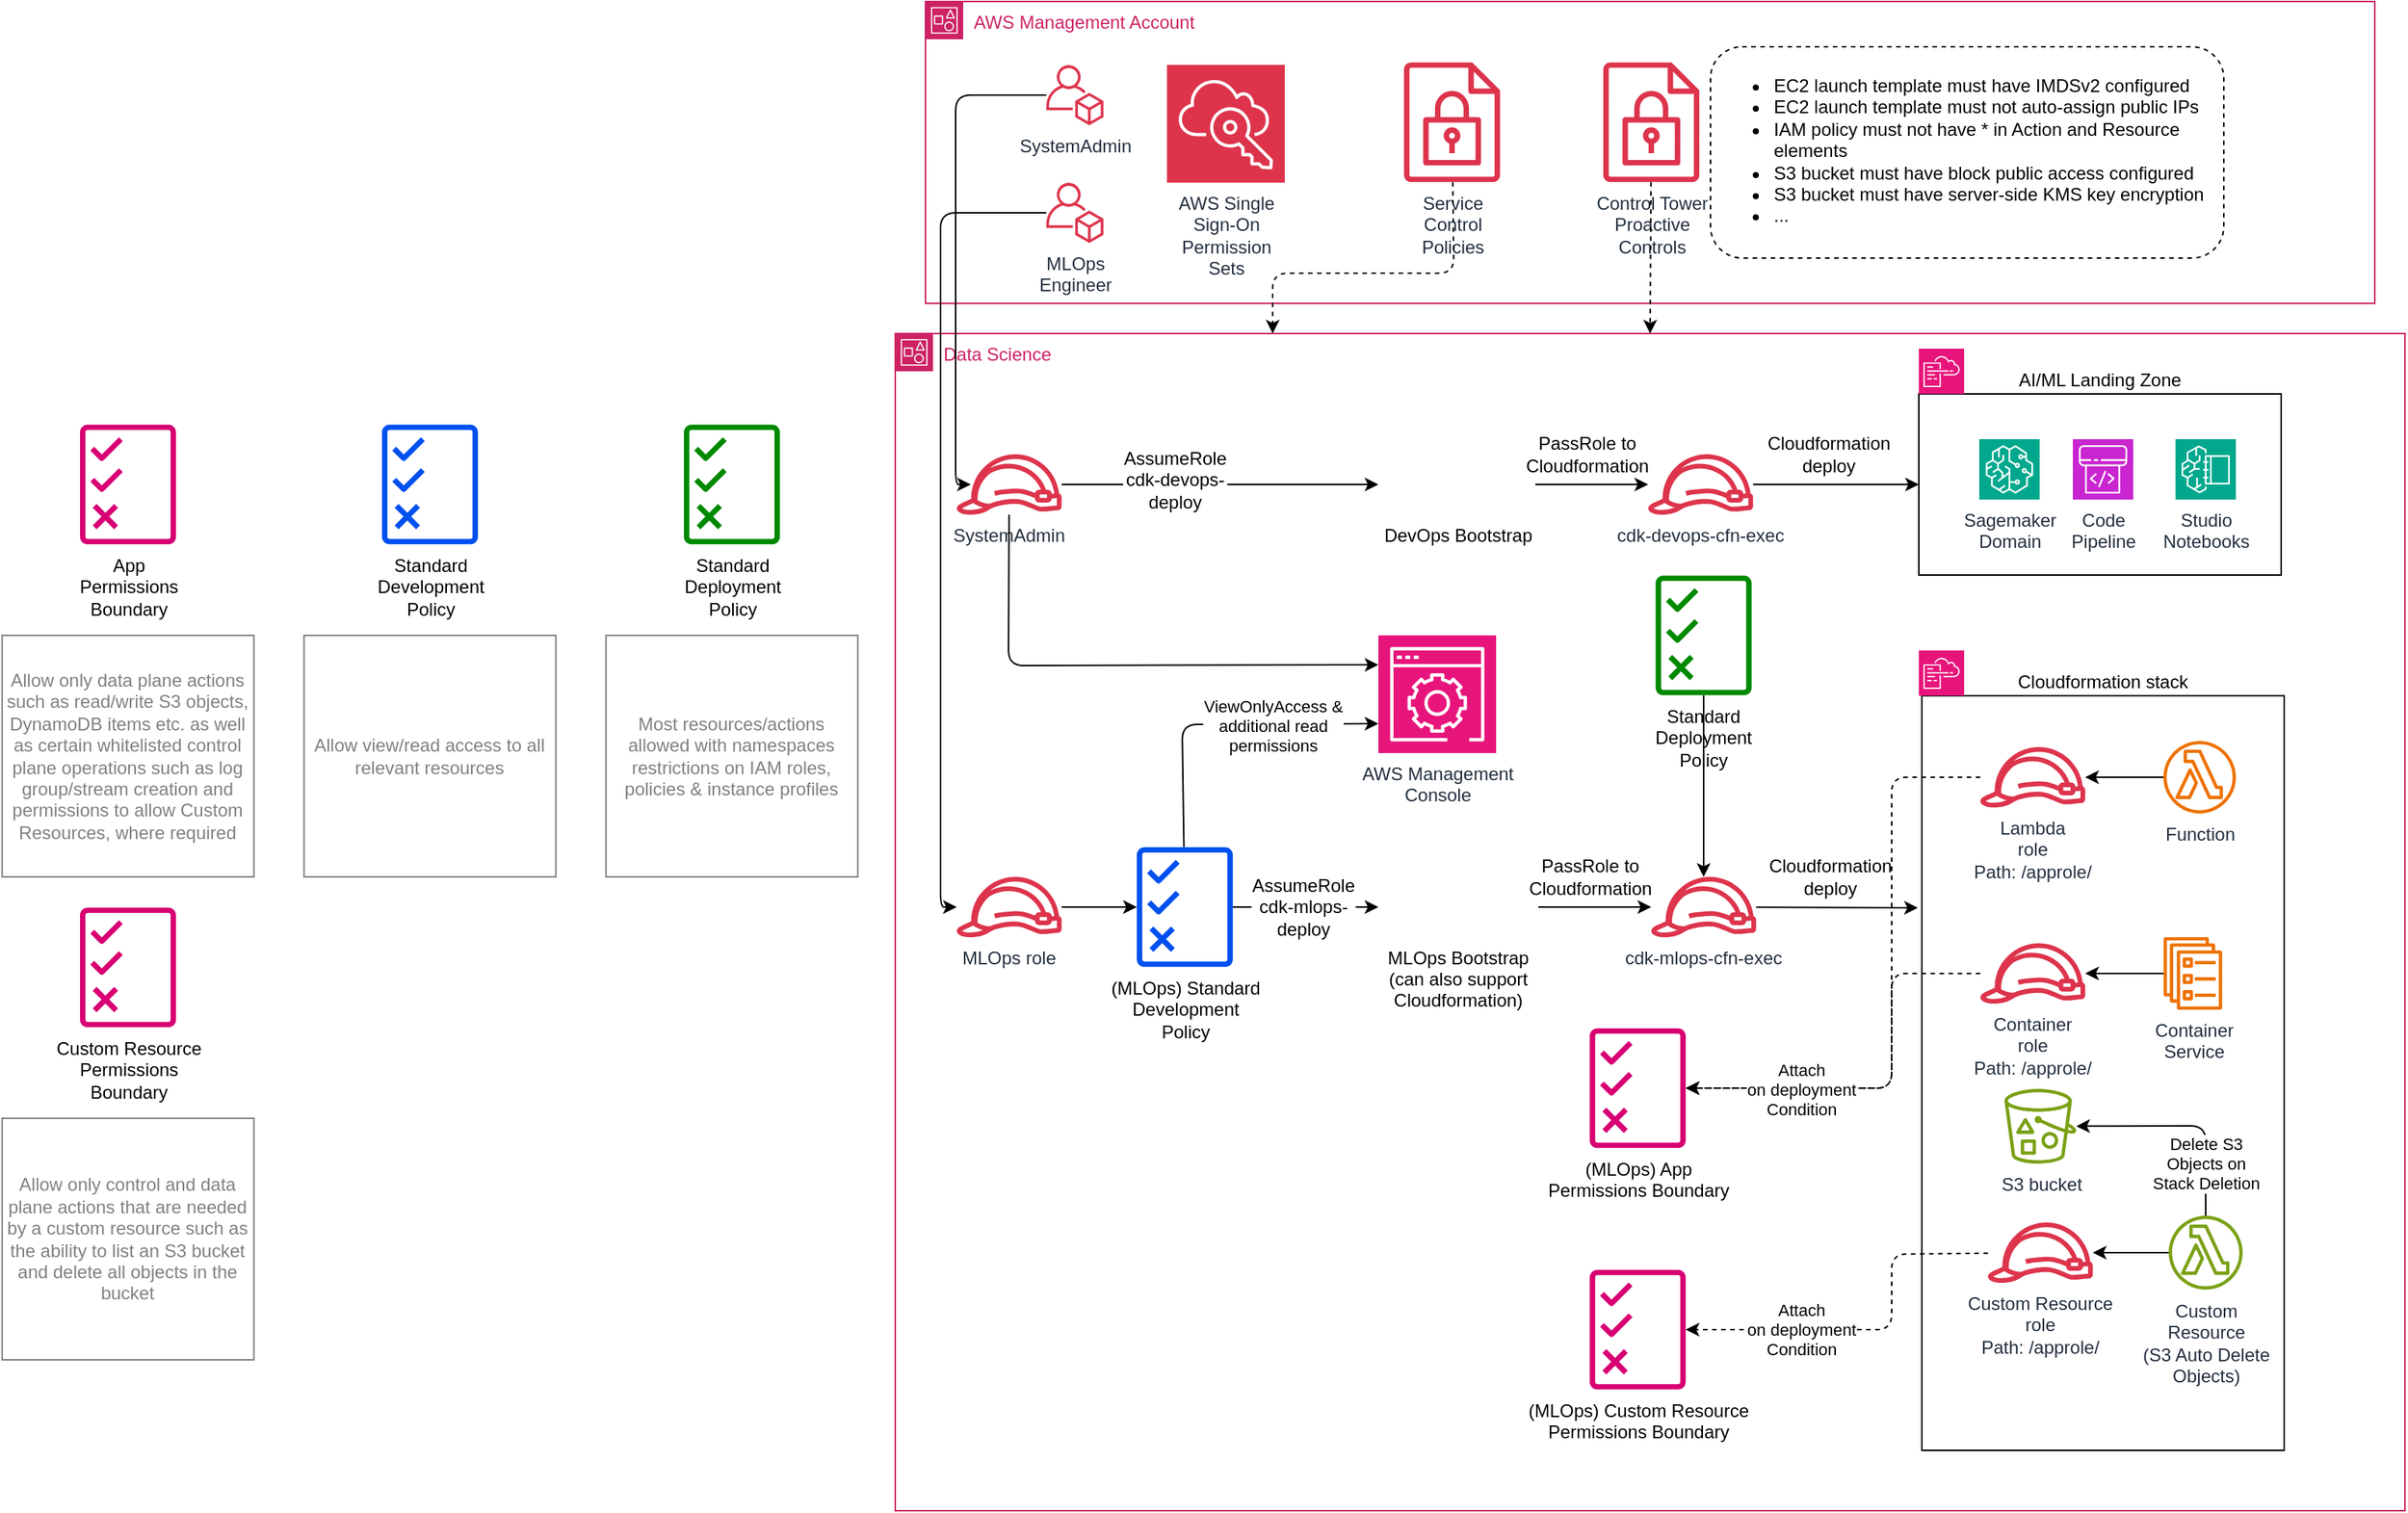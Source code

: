 <mxfile version="24.4.8" type="device">
  <diagram name="Page-1" id="sNsOxpfBC73pJCyJcsxO">
    <mxGraphModel dx="2690" dy="800" grid="1" gridSize="10" guides="1" tooltips="1" connect="1" arrows="1" fold="1" page="1" pageScale="1" pageWidth="1169" pageHeight="827" math="0" shadow="0">
      <root>
        <mxCell id="0" />
        <mxCell id="1" parent="0" />
        <mxCell id="3XHsffcMrnMJzHtE97wV-1" value="AWS Management Account" style="points=[[0,0],[0.25,0],[0.5,0],[0.75,0],[1,0],[1,0.25],[1,0.5],[1,0.75],[1,1],[0.75,1],[0.5,1],[0.25,1],[0,1],[0,0.75],[0,0.5],[0,0.25]];outlineConnect=0;gradientColor=none;html=1;whiteSpace=wrap;fontSize=12;fontStyle=0;container=1;pointerEvents=0;collapsible=0;recursiveResize=0;shape=mxgraph.aws4.group;grIcon=mxgraph.aws4.group_account;strokeColor=#CD2264;fillColor=none;verticalAlign=top;align=left;spacingLeft=30;fontColor=#CD2264;dashed=0;" parent="1" vertex="1">
          <mxGeometry x="120" y="280" width="960" height="200" as="geometry" />
        </mxCell>
        <mxCell id="3XHsffcMrnMJzHtE97wV-2" value="AWS Single&lt;br&gt;Sign-On&lt;br&gt;Permission&lt;br&gt;Sets" style="sketch=0;points=[[0,0,0],[0.25,0,0],[0.5,0,0],[0.75,0,0],[1,0,0],[0,1,0],[0.25,1,0],[0.5,1,0],[0.75,1,0],[1,1,0],[0,0.25,0],[0,0.5,0],[0,0.75,0],[1,0.25,0],[1,0.5,0],[1,0.75,0]];outlineConnect=0;fontColor=#232F3E;fillColor=#DD344C;strokeColor=#ffffff;dashed=0;verticalLabelPosition=bottom;verticalAlign=top;align=center;html=1;fontSize=12;fontStyle=0;aspect=fixed;shape=mxgraph.aws4.resourceIcon;resIcon=mxgraph.aws4.single_sign_on;" parent="3XHsffcMrnMJzHtE97wV-1" vertex="1">
          <mxGeometry x="160" y="42" width="78" height="78" as="geometry" />
        </mxCell>
        <mxCell id="3XHsffcMrnMJzHtE97wV-3" value="SystemAdmin" style="sketch=0;outlineConnect=0;fontColor=#232F3E;gradientColor=none;fillColor=#DD344C;strokeColor=none;dashed=0;verticalLabelPosition=bottom;verticalAlign=top;align=center;html=1;fontSize=12;fontStyle=0;aspect=fixed;pointerEvents=1;shape=mxgraph.aws4.organizations_account;" parent="3XHsffcMrnMJzHtE97wV-1" vertex="1">
          <mxGeometry x="80" y="42" width="37.95" height="40" as="geometry" />
        </mxCell>
        <mxCell id="3XHsffcMrnMJzHtE97wV-7" value="MLOps&lt;br&gt;Engineer" style="sketch=0;outlineConnect=0;fontColor=#232F3E;gradientColor=none;fillColor=#DD344C;strokeColor=none;dashed=0;verticalLabelPosition=bottom;verticalAlign=top;align=center;html=1;fontSize=12;fontStyle=0;aspect=fixed;pointerEvents=1;shape=mxgraph.aws4.organizations_account;" parent="3XHsffcMrnMJzHtE97wV-1" vertex="1">
          <mxGeometry x="80" y="120" width="37.95" height="40" as="geometry" />
        </mxCell>
        <mxCell id="3XHsffcMrnMJzHtE97wV-69" value="Service&lt;br&gt;Control&lt;br&gt;Policies" style="sketch=0;outlineConnect=0;fontColor=#232F3E;gradientColor=none;fillColor=#DD344C;strokeColor=none;dashed=0;verticalLabelPosition=bottom;verticalAlign=top;align=center;html=1;fontSize=12;fontStyle=0;aspect=fixed;pointerEvents=1;shape=mxgraph.aws4.encrypted_data;" parent="3XHsffcMrnMJzHtE97wV-1" vertex="1">
          <mxGeometry x="317" y="40" width="63.59" height="80" as="geometry" />
        </mxCell>
        <mxCell id="yce7iASfih_bdmyY1fIq-1" value="Control Tower&lt;br&gt;Proactive&lt;br&gt;Controls" style="sketch=0;outlineConnect=0;fontColor=#232F3E;gradientColor=none;fillColor=#DD344C;strokeColor=none;dashed=0;verticalLabelPosition=bottom;verticalAlign=top;align=center;html=1;fontSize=12;fontStyle=0;aspect=fixed;pointerEvents=1;shape=mxgraph.aws4.encrypted_data;" parent="3XHsffcMrnMJzHtE97wV-1" vertex="1">
          <mxGeometry x="449" y="40" width="63.59" height="80" as="geometry" />
        </mxCell>
        <mxCell id="yce7iASfih_bdmyY1fIq-4" value="&lt;ul&gt;&lt;li&gt;&lt;span style=&quot;background-color: initial;&quot;&gt;EC2 launch template must have IMDSv2 configured&lt;/span&gt;&lt;br&gt;&lt;/li&gt;&lt;li&gt;EC2 launch template must not auto-assign public IPs&lt;/li&gt;&lt;li&gt;IAM policy must not have * in Action and Resource elements&lt;/li&gt;&lt;li&gt;S3 bucket must have block public access configured&lt;/li&gt;&lt;li&gt;S3 bucket must have server-side KMS key encryption&lt;/li&gt;&lt;li&gt;...&lt;/li&gt;&lt;/ul&gt;" style="rounded=1;whiteSpace=wrap;html=1;align=left;verticalAlign=top;dashed=1;" parent="3XHsffcMrnMJzHtE97wV-1" vertex="1">
          <mxGeometry x="520" y="30" width="340" height="140" as="geometry" />
        </mxCell>
        <mxCell id="3XHsffcMrnMJzHtE97wV-4" value="Data Science&lt;div&gt;&lt;br&gt;&lt;/div&gt;" style="points=[[0,0],[0.25,0],[0.5,0],[0.75,0],[1,0],[1,0.25],[1,0.5],[1,0.75],[1,1],[0.75,1],[0.5,1],[0.25,1],[0,1],[0,0.75],[0,0.5],[0,0.25]];outlineConnect=0;gradientColor=none;html=1;whiteSpace=wrap;fontSize=12;fontStyle=0;container=1;pointerEvents=0;collapsible=0;recursiveResize=0;shape=mxgraph.aws4.group;grIcon=mxgraph.aws4.group_account;strokeColor=#CD2264;fillColor=none;verticalAlign=top;align=left;spacingLeft=30;fontColor=#CD2264;dashed=0;" parent="1" vertex="1">
          <mxGeometry x="100" y="500" width="1000" height="780" as="geometry" />
        </mxCell>
        <mxCell id="3XHsffcMrnMJzHtE97wV-8" value="DevOps Bootstrap" style="shape=image;verticalLabelPosition=bottom;labelBackgroundColor=default;verticalAlign=top;aspect=fixed;imageAspect=0;image=https://d2908q01vomqb2.cloudfront.net/7719a1c782a1ba91c031a682a0a2f8658209adbf/2021/01/15/cdk-logo6-1260x476.png;" parent="3XHsffcMrnMJzHtE97wV-4" vertex="1">
          <mxGeometry x="320" y="80" width="105.96" height="40" as="geometry" />
        </mxCell>
        <mxCell id="3XHsffcMrnMJzHtE97wV-10" value="MLOps Bootstrap&#xa;(can also support&#xa;Cloudformation)" style="shape=image;verticalLabelPosition=bottom;labelBackgroundColor=default;verticalAlign=top;aspect=fixed;imageAspect=0;image=https://d2908q01vomqb2.cloudfront.net/7719a1c782a1ba91c031a682a0a2f8658209adbf/2021/01/15/cdk-logo6-1260x476.png;" parent="3XHsffcMrnMJzHtE97wV-4" vertex="1">
          <mxGeometry x="320" y="360" width="105.96" height="40" as="geometry" />
        </mxCell>
        <mxCell id="3XHsffcMrnMJzHtE97wV-13" value="MLOps role" style="sketch=0;outlineConnect=0;fontColor=#232F3E;gradientColor=none;fillColor=#DD344C;strokeColor=none;dashed=0;verticalLabelPosition=bottom;verticalAlign=top;align=center;html=1;fontSize=12;fontStyle=0;aspect=fixed;pointerEvents=1;shape=mxgraph.aws4.role;" parent="3XHsffcMrnMJzHtE97wV-4" vertex="1">
          <mxGeometry x="40" y="360" width="70.91" height="40" as="geometry" />
        </mxCell>
        <mxCell id="3XHsffcMrnMJzHtE97wV-14" value="SystemAdmin" style="sketch=0;outlineConnect=0;fontColor=#232F3E;gradientColor=none;fillColor=#DD344C;strokeColor=none;dashed=0;verticalLabelPosition=bottom;verticalAlign=top;align=center;html=1;fontSize=12;fontStyle=0;aspect=fixed;pointerEvents=1;shape=mxgraph.aws4.role;" parent="3XHsffcMrnMJzHtE97wV-4" vertex="1">
          <mxGeometry x="40" y="80" width="70.91" height="40" as="geometry" />
        </mxCell>
        <mxCell id="3XHsffcMrnMJzHtE97wV-12" value="" style="endArrow=classic;html=1;rounded=0;entryX=0;entryY=0.5;entryDx=0;entryDy=0;" parent="3XHsffcMrnMJzHtE97wV-4" source="3XHsffcMrnMJzHtE97wV-14" target="3XHsffcMrnMJzHtE97wV-8" edge="1">
          <mxGeometry width="50" height="50" relative="1" as="geometry">
            <mxPoint x="-180" y="-130" as="sourcePoint" />
            <mxPoint x="160" y="100" as="targetPoint" />
          </mxGeometry>
        </mxCell>
        <mxCell id="3XHsffcMrnMJzHtE97wV-21" value="AssumeRole&lt;br&gt;cdk-devops-&lt;br&gt;deploy" style="edgeLabel;html=1;align=center;verticalAlign=middle;resizable=0;points=[];fontSize=12;" parent="3XHsffcMrnMJzHtE97wV-12" vertex="1" connectable="0">
          <mxGeometry x="-0.287" y="3" relative="1" as="geometry">
            <mxPoint as="offset" />
          </mxGeometry>
        </mxCell>
        <mxCell id="3XHsffcMrnMJzHtE97wV-16" value="(MLOps) Standard&lt;br&gt;Development&lt;br&gt;Policy" style="sketch=0;outlineConnect=0;fillColor=#0050ef;strokeColor=#001DBC;dashed=0;verticalLabelPosition=bottom;verticalAlign=top;align=center;html=1;fontSize=12;fontStyle=0;aspect=fixed;pointerEvents=1;shape=mxgraph.aws4.permissions;fontColor=#000000;" parent="3XHsffcMrnMJzHtE97wV-4" vertex="1">
          <mxGeometry x="160" y="340" width="63.59" height="80" as="geometry" />
        </mxCell>
        <mxCell id="3XHsffcMrnMJzHtE97wV-18" value="" style="endArrow=classic;html=1;rounded=0;" parent="3XHsffcMrnMJzHtE97wV-4" source="3XHsffcMrnMJzHtE97wV-13" target="3XHsffcMrnMJzHtE97wV-16" edge="1">
          <mxGeometry width="50" height="50" relative="1" as="geometry">
            <mxPoint x="-100" y="530" as="sourcePoint" />
            <mxPoint x="-50" y="480" as="targetPoint" />
          </mxGeometry>
        </mxCell>
        <mxCell id="3XHsffcMrnMJzHtE97wV-19" value="" style="endArrow=classic;html=1;rounded=0;entryX=0;entryY=0.5;entryDx=0;entryDy=0;" parent="3XHsffcMrnMJzHtE97wV-4" source="3XHsffcMrnMJzHtE97wV-16" target="3XHsffcMrnMJzHtE97wV-10" edge="1">
          <mxGeometry width="50" height="50" relative="1" as="geometry">
            <mxPoint x="300" y="520" as="sourcePoint" />
            <mxPoint x="350" y="470" as="targetPoint" />
          </mxGeometry>
        </mxCell>
        <mxCell id="3XHsffcMrnMJzHtE97wV-20" value="AssumeRole&lt;br&gt;cdk-mlops-&lt;br&gt;deploy" style="edgeLabel;html=1;align=center;verticalAlign=middle;resizable=0;points=[];fontSize=12;" parent="3XHsffcMrnMJzHtE97wV-19" vertex="1" connectable="0">
          <mxGeometry x="-0.494" y="1" relative="1" as="geometry">
            <mxPoint x="22" y="1" as="offset" />
          </mxGeometry>
        </mxCell>
        <mxCell id="3XHsffcMrnMJzHtE97wV-22" value="AWS Management&lt;br&gt;Console" style="sketch=0;points=[[0,0,0],[0.25,0,0],[0.5,0,0],[0.75,0,0],[1,0,0],[0,1,0],[0.25,1,0],[0.5,1,0],[0.75,1,0],[1,1,0],[0,0.25,0],[0,0.5,0],[0,0.75,0],[1,0.25,0],[1,0.5,0],[1,0.75,0]];points=[[0,0,0],[0.25,0,0],[0.5,0,0],[0.75,0,0],[1,0,0],[0,1,0],[0.25,1,0],[0.5,1,0],[0.75,1,0],[1,1,0],[0,0.25,0],[0,0.5,0],[0,0.75,0],[1,0.25,0],[1,0.5,0],[1,0.75,0]];outlineConnect=0;fontColor=#232F3E;fillColor=#E7157B;strokeColor=#ffffff;dashed=0;verticalLabelPosition=bottom;verticalAlign=top;align=center;html=1;fontSize=12;fontStyle=0;aspect=fixed;shape=mxgraph.aws4.resourceIcon;resIcon=mxgraph.aws4.management_console;" parent="3XHsffcMrnMJzHtE97wV-4" vertex="1">
          <mxGeometry x="320" y="200" width="78" height="78" as="geometry" />
        </mxCell>
        <mxCell id="3XHsffcMrnMJzHtE97wV-23" value="" style="endArrow=classic;html=1;rounded=1;entryX=0;entryY=0.25;entryDx=0;entryDy=0;entryPerimeter=0;curved=0;" parent="3XHsffcMrnMJzHtE97wV-4" source="3XHsffcMrnMJzHtE97wV-14" target="3XHsffcMrnMJzHtE97wV-22" edge="1">
          <mxGeometry width="50" height="50" relative="1" as="geometry">
            <mxPoint x="-190" y="410" as="sourcePoint" />
            <mxPoint x="-140" y="360" as="targetPoint" />
            <Array as="points">
              <mxPoint x="75" y="220" />
            </Array>
          </mxGeometry>
        </mxCell>
        <mxCell id="3XHsffcMrnMJzHtE97wV-24" value="" style="endArrow=classic;html=1;rounded=1;entryX=0;entryY=0.75;entryDx=0;entryDy=0;entryPerimeter=0;curved=0;" parent="3XHsffcMrnMJzHtE97wV-4" source="3XHsffcMrnMJzHtE97wV-16" target="3XHsffcMrnMJzHtE97wV-22" edge="1">
          <mxGeometry width="50" height="50" relative="1" as="geometry">
            <mxPoint x="170" y="640" as="sourcePoint" />
            <mxPoint x="220" y="590" as="targetPoint" />
            <Array as="points">
              <mxPoint x="190" y="259" />
            </Array>
          </mxGeometry>
        </mxCell>
        <mxCell id="3XHsffcMrnMJzHtE97wV-29" value="ViewOnlyAccess &amp;amp;&lt;br&gt;additional read&lt;br&gt;permissions" style="edgeLabel;html=1;align=center;verticalAlign=middle;resizable=0;points=[];" parent="3XHsffcMrnMJzHtE97wV-24" vertex="1" connectable="0">
          <mxGeometry x="0.006" relative="1" as="geometry">
            <mxPoint x="35" y="1" as="offset" />
          </mxGeometry>
        </mxCell>
        <mxCell id="3XHsffcMrnMJzHtE97wV-27" value="(MLOps) App&lt;br&gt;Permissions Boundary" style="sketch=0;outlineConnect=0;fillColor=#d80073;strokeColor=#A50040;dashed=0;verticalLabelPosition=bottom;verticalAlign=top;align=center;html=1;fontSize=12;fontStyle=0;aspect=fixed;pointerEvents=1;shape=mxgraph.aws4.permissions;fontColor=#000000;" parent="3XHsffcMrnMJzHtE97wV-4" vertex="1">
          <mxGeometry x="460.0" y="460" width="63.59" height="80" as="geometry" />
        </mxCell>
        <mxCell id="3XHsffcMrnMJzHtE97wV-32" value="Cloudformation stack" style="rounded=0;whiteSpace=wrap;html=1;labelPosition=center;verticalLabelPosition=top;align=center;verticalAlign=bottom;" parent="3XHsffcMrnMJzHtE97wV-4" vertex="1">
          <mxGeometry x="680" y="240" width="240" height="500" as="geometry" />
        </mxCell>
        <mxCell id="3XHsffcMrnMJzHtE97wV-33" value="" style="sketch=0;points=[[0,0,0],[0.25,0,0],[0.5,0,0],[0.75,0,0],[1,0,0],[0,1,0],[0.25,1,0],[0.5,1,0],[0.75,1,0],[1,1,0],[0,0.25,0],[0,0.5,0],[0,0.75,0],[1,0.25,0],[1,0.5,0],[1,0.75,0]];points=[[0,0,0],[0.25,0,0],[0.5,0,0],[0.75,0,0],[1,0,0],[0,1,0],[0.25,1,0],[0.5,1,0],[0.75,1,0],[1,1,0],[0,0.25,0],[0,0.5,0],[0,0.75,0],[1,0.25,0],[1,0.5,0],[1,0.75,0]];outlineConnect=0;fontColor=#232F3E;fillColor=#E7157B;strokeColor=#ffffff;dashed=0;verticalLabelPosition=bottom;verticalAlign=top;align=center;html=1;fontSize=12;fontStyle=0;aspect=fixed;shape=mxgraph.aws4.resourceIcon;resIcon=mxgraph.aws4.cloudformation;" parent="3XHsffcMrnMJzHtE97wV-4" vertex="1">
          <mxGeometry x="678" y="210" width="30" height="30" as="geometry" />
        </mxCell>
        <mxCell id="3XHsffcMrnMJzHtE97wV-34" value="cdk-mlops-cfn-exec" style="sketch=0;outlineConnect=0;fontColor=#232F3E;gradientColor=none;fillColor=#DD344C;strokeColor=none;dashed=0;verticalLabelPosition=bottom;verticalAlign=top;align=center;html=1;fontSize=12;fontStyle=0;aspect=fixed;pointerEvents=1;shape=mxgraph.aws4.role;" parent="3XHsffcMrnMJzHtE97wV-4" vertex="1">
          <mxGeometry x="500" y="360" width="70.91" height="40" as="geometry" />
        </mxCell>
        <mxCell id="3XHsffcMrnMJzHtE97wV-35" value="Lambda&lt;br&gt;role&lt;br&gt;Path: /approle/" style="sketch=0;outlineConnect=0;fontColor=#232F3E;gradientColor=none;fillColor=#DD344C;strokeColor=none;dashed=0;verticalLabelPosition=bottom;verticalAlign=top;align=center;html=1;fontSize=12;fontStyle=0;aspect=fixed;pointerEvents=1;shape=mxgraph.aws4.role;" parent="3XHsffcMrnMJzHtE97wV-4" vertex="1">
          <mxGeometry x="718" y="274" width="70.91" height="40" as="geometry" />
        </mxCell>
        <mxCell id="3XHsffcMrnMJzHtE97wV-36" value="Container&lt;br&gt;role&lt;br&gt;Path: /approle/" style="sketch=0;outlineConnect=0;fontColor=#232F3E;gradientColor=none;fillColor=#DD344C;strokeColor=none;dashed=0;verticalLabelPosition=bottom;verticalAlign=top;align=center;html=1;fontSize=12;fontStyle=0;aspect=fixed;pointerEvents=1;shape=mxgraph.aws4.role;" parent="3XHsffcMrnMJzHtE97wV-4" vertex="1">
          <mxGeometry x="718" y="404" width="70.91" height="40" as="geometry" />
        </mxCell>
        <mxCell id="3XHsffcMrnMJzHtE97wV-37" value="Function" style="sketch=0;outlineConnect=0;fontColor=#232F3E;gradientColor=none;fillColor=#ED7100;strokeColor=none;dashed=0;verticalLabelPosition=bottom;verticalAlign=top;align=center;html=1;fontSize=12;fontStyle=0;aspect=fixed;pointerEvents=1;shape=mxgraph.aws4.lambda_function;" parent="3XHsffcMrnMJzHtE97wV-4" vertex="1">
          <mxGeometry x="840" y="270" width="48" height="48" as="geometry" />
        </mxCell>
        <mxCell id="3XHsffcMrnMJzHtE97wV-38" value="Container&lt;br&gt;Service" style="sketch=0;outlineConnect=0;fontColor=#232F3E;gradientColor=none;fillColor=#ED7100;strokeColor=none;dashed=0;verticalLabelPosition=bottom;verticalAlign=top;align=center;html=1;fontSize=12;fontStyle=0;aspect=fixed;pointerEvents=1;shape=mxgraph.aws4.ecs_service;" parent="3XHsffcMrnMJzHtE97wV-4" vertex="1">
          <mxGeometry x="840" y="400" width="39" height="48" as="geometry" />
        </mxCell>
        <mxCell id="3XHsffcMrnMJzHtE97wV-39" value="" style="endArrow=classic;html=1;rounded=0;" parent="3XHsffcMrnMJzHtE97wV-4" source="3XHsffcMrnMJzHtE97wV-38" target="3XHsffcMrnMJzHtE97wV-36" edge="1">
          <mxGeometry width="50" height="50" relative="1" as="geometry">
            <mxPoint x="820" y="630" as="sourcePoint" />
            <mxPoint x="870" y="580" as="targetPoint" />
          </mxGeometry>
        </mxCell>
        <mxCell id="3XHsffcMrnMJzHtE97wV-40" value="" style="endArrow=classic;html=1;rounded=0;" parent="3XHsffcMrnMJzHtE97wV-4" source="3XHsffcMrnMJzHtE97wV-37" target="3XHsffcMrnMJzHtE97wV-35" edge="1">
          <mxGeometry width="50" height="50" relative="1" as="geometry">
            <mxPoint x="790" y="630" as="sourcePoint" />
            <mxPoint x="840" y="580" as="targetPoint" />
          </mxGeometry>
        </mxCell>
        <mxCell id="3XHsffcMrnMJzHtE97wV-42" value="" style="endArrow=classic;html=1;rounded=0;exitX=1;exitY=0.5;exitDx=0;exitDy=0;" parent="3XHsffcMrnMJzHtE97wV-4" source="3XHsffcMrnMJzHtE97wV-10" target="3XHsffcMrnMJzHtE97wV-34" edge="1">
          <mxGeometry width="50" height="50" relative="1" as="geometry">
            <mxPoint x="500" y="560" as="sourcePoint" />
            <mxPoint x="550" y="510" as="targetPoint" />
          </mxGeometry>
        </mxCell>
        <mxCell id="3XHsffcMrnMJzHtE97wV-45" value="PassRole to&lt;br style=&quot;font-size: 12px;&quot;&gt;Cloudformation" style="edgeLabel;html=1;align=center;verticalAlign=middle;resizable=0;points=[];fontSize=12;" parent="3XHsffcMrnMJzHtE97wV-42" vertex="1" connectable="0">
          <mxGeometry x="-0.524" y="-1" relative="1" as="geometry">
            <mxPoint x="16" y="-21" as="offset" />
          </mxGeometry>
        </mxCell>
        <mxCell id="3XHsffcMrnMJzHtE97wV-43" value="" style="endArrow=classic;html=1;rounded=0;entryX=-0.011;entryY=0.281;entryDx=0;entryDy=0;entryPerimeter=0;" parent="3XHsffcMrnMJzHtE97wV-4" source="3XHsffcMrnMJzHtE97wV-34" target="3XHsffcMrnMJzHtE97wV-32" edge="1">
          <mxGeometry width="50" height="50" relative="1" as="geometry">
            <mxPoint x="580" y="630" as="sourcePoint" />
            <mxPoint x="630" y="580" as="targetPoint" />
          </mxGeometry>
        </mxCell>
        <mxCell id="3XHsffcMrnMJzHtE97wV-44" value="Cloudformation&lt;br style=&quot;font-size: 12px;&quot;&gt;deploy" style="edgeLabel;html=1;align=center;verticalAlign=middle;resizable=0;points=[];fontSize=12;" parent="3XHsffcMrnMJzHtE97wV-43" vertex="1" connectable="0">
          <mxGeometry x="-0.381" y="1" relative="1" as="geometry">
            <mxPoint x="16" y="-19" as="offset" />
          </mxGeometry>
        </mxCell>
        <mxCell id="3XHsffcMrnMJzHtE97wV-46" value="" style="endArrow=classic;html=1;rounded=1;curved=0;dashed=1;" parent="3XHsffcMrnMJzHtE97wV-4" source="3XHsffcMrnMJzHtE97wV-36" target="3XHsffcMrnMJzHtE97wV-27" edge="1">
          <mxGeometry width="50" height="50" relative="1" as="geometry">
            <mxPoint x="550" y="640" as="sourcePoint" />
            <mxPoint x="600" y="590" as="targetPoint" />
            <Array as="points">
              <mxPoint x="660" y="424" />
              <mxPoint x="660" y="500" />
            </Array>
          </mxGeometry>
        </mxCell>
        <mxCell id="3XHsffcMrnMJzHtE97wV-47" value="" style="endArrow=classic;html=1;rounded=1;curved=0;dashed=1;" parent="3XHsffcMrnMJzHtE97wV-4" source="3XHsffcMrnMJzHtE97wV-35" target="3XHsffcMrnMJzHtE97wV-27" edge="1">
          <mxGeometry width="50" height="50" relative="1" as="geometry">
            <mxPoint x="680" y="630" as="sourcePoint" />
            <mxPoint x="390" y="520" as="targetPoint" />
            <Array as="points">
              <mxPoint x="660" y="294" />
              <mxPoint x="660" y="500" />
            </Array>
          </mxGeometry>
        </mxCell>
        <mxCell id="3XHsffcMrnMJzHtE97wV-48" value="Attach&lt;br&gt;on deployment&lt;br&gt;Condition" style="edgeLabel;html=1;align=center;verticalAlign=middle;resizable=0;points=[];" parent="3XHsffcMrnMJzHtE97wV-47" vertex="1" connectable="0">
          <mxGeometry x="0.593" y="1" relative="1" as="geometry">
            <mxPoint x="-5" as="offset" />
          </mxGeometry>
        </mxCell>
        <mxCell id="3XHsffcMrnMJzHtE97wV-51" value="Standard&lt;br&gt;Deployment&lt;br&gt;Policy" style="sketch=0;outlineConnect=0;fillColor=#008a00;strokeColor=#005700;dashed=0;verticalLabelPosition=bottom;verticalAlign=top;align=center;html=1;fontSize=12;fontStyle=0;aspect=fixed;pointerEvents=1;shape=mxgraph.aws4.permissions;fontColor=#000000;" parent="3XHsffcMrnMJzHtE97wV-4" vertex="1">
          <mxGeometry x="503.66" y="160" width="63.59" height="80" as="geometry" />
        </mxCell>
        <mxCell id="3XHsffcMrnMJzHtE97wV-52" value="" style="endArrow=classic;html=1;rounded=0;" parent="3XHsffcMrnMJzHtE97wV-4" source="3XHsffcMrnMJzHtE97wV-51" target="3XHsffcMrnMJzHtE97wV-34" edge="1">
          <mxGeometry width="50" height="50" relative="1" as="geometry">
            <mxPoint x="520" y="670" as="sourcePoint" />
            <mxPoint x="570" y="620" as="targetPoint" />
          </mxGeometry>
        </mxCell>
        <mxCell id="3XHsffcMrnMJzHtE97wV-57" value="AI/ML Landing Zone" style="rounded=0;whiteSpace=wrap;html=1;labelPosition=center;verticalLabelPosition=top;align=center;verticalAlign=bottom;" parent="3XHsffcMrnMJzHtE97wV-4" vertex="1">
          <mxGeometry x="678" y="40" width="240" height="120" as="geometry" />
        </mxCell>
        <mxCell id="3XHsffcMrnMJzHtE97wV-58" value="" style="sketch=0;points=[[0,0,0],[0.25,0,0],[0.5,0,0],[0.75,0,0],[1,0,0],[0,1,0],[0.25,1,0],[0.5,1,0],[0.75,1,0],[1,1,0],[0,0.25,0],[0,0.5,0],[0,0.75,0],[1,0.25,0],[1,0.5,0],[1,0.75,0]];points=[[0,0,0],[0.25,0,0],[0.5,0,0],[0.75,0,0],[1,0,0],[0,1,0],[0.25,1,0],[0.5,1,0],[0.75,1,0],[1,1,0],[0,0.25,0],[0,0.5,0],[0,0.75,0],[1,0.25,0],[1,0.5,0],[1,0.75,0]];outlineConnect=0;fontColor=#232F3E;fillColor=#E7157B;strokeColor=#ffffff;dashed=0;verticalLabelPosition=bottom;verticalAlign=top;align=center;html=1;fontSize=12;fontStyle=0;aspect=fixed;shape=mxgraph.aws4.resourceIcon;resIcon=mxgraph.aws4.cloudformation;" parent="3XHsffcMrnMJzHtE97wV-4" vertex="1">
          <mxGeometry x="678" y="10" width="30" height="30" as="geometry" />
        </mxCell>
        <mxCell id="3XHsffcMrnMJzHtE97wV-63" value="Sagemaker&lt;br&gt;Domain" style="sketch=0;points=[[0,0,0],[0.25,0,0],[0.5,0,0],[0.75,0,0],[1,0,0],[0,1,0],[0.25,1,0],[0.5,1,0],[0.75,1,0],[1,1,0],[0,0.25,0],[0,0.5,0],[0,0.75,0],[1,0.25,0],[1,0.5,0],[1,0.75,0]];outlineConnect=0;fontColor=#232F3E;fillColor=#01A88D;strokeColor=#ffffff;dashed=0;verticalLabelPosition=bottom;verticalAlign=top;align=center;html=1;fontSize=12;fontStyle=0;aspect=fixed;shape=mxgraph.aws4.resourceIcon;resIcon=mxgraph.aws4.sagemaker;" parent="3XHsffcMrnMJzHtE97wV-4" vertex="1">
          <mxGeometry x="718" y="70" width="40" height="40" as="geometry" />
        </mxCell>
        <mxCell id="3XHsffcMrnMJzHtE97wV-64" value="Code&lt;br&gt;Pipeline" style="sketch=0;points=[[0,0,0],[0.25,0,0],[0.5,0,0],[0.75,0,0],[1,0,0],[0,1,0],[0.25,1,0],[0.5,1,0],[0.75,1,0],[1,1,0],[0,0.25,0],[0,0.5,0],[0,0.75,0],[1,0.25,0],[1,0.5,0],[1,0.75,0]];outlineConnect=0;fontColor=#232F3E;fillColor=#C925D1;strokeColor=#ffffff;dashed=0;verticalLabelPosition=bottom;verticalAlign=top;align=center;html=1;fontSize=12;fontStyle=0;aspect=fixed;shape=mxgraph.aws4.resourceIcon;resIcon=mxgraph.aws4.codepipeline;" parent="3XHsffcMrnMJzHtE97wV-4" vertex="1">
          <mxGeometry x="780" y="70" width="40" height="40" as="geometry" />
        </mxCell>
        <mxCell id="3XHsffcMrnMJzHtE97wV-65" value="Studio&lt;br&gt;Notebooks" style="sketch=0;points=[[0,0,0],[0.25,0,0],[0.5,0,0],[0.75,0,0],[1,0,0],[0,1,0],[0.25,1,0],[0.5,1,0],[0.75,1,0],[1,1,0],[0,0.25,0],[0,0.5,0],[0,0.75,0],[1,0.25,0],[1,0.5,0],[1,0.75,0]];outlineConnect=0;fontColor=#232F3E;fillColor=#01A88D;strokeColor=#ffffff;dashed=0;verticalLabelPosition=bottom;verticalAlign=top;align=center;html=1;fontSize=12;fontStyle=0;aspect=fixed;shape=mxgraph.aws4.resourceIcon;resIcon=mxgraph.aws4.sagemaker_studio_lab;" parent="3XHsffcMrnMJzHtE97wV-4" vertex="1">
          <mxGeometry x="848" y="70" width="40" height="40" as="geometry" />
        </mxCell>
        <mxCell id="wpb5gG0qJwwTbhObTYYj-2" value="cdk-devops-cfn-exec" style="sketch=0;outlineConnect=0;fontColor=#232F3E;gradientColor=none;fillColor=#DD344C;strokeColor=none;dashed=0;verticalLabelPosition=bottom;verticalAlign=top;align=center;html=1;fontSize=12;fontStyle=0;aspect=fixed;pointerEvents=1;shape=mxgraph.aws4.role;" parent="3XHsffcMrnMJzHtE97wV-4" vertex="1">
          <mxGeometry x="498" y="80" width="70.91" height="40" as="geometry" />
        </mxCell>
        <mxCell id="wpb5gG0qJwwTbhObTYYj-3" value="" style="endArrow=classic;html=1;rounded=0;exitX=1;exitY=0.5;exitDx=0;exitDy=0;" parent="3XHsffcMrnMJzHtE97wV-4" target="wpb5gG0qJwwTbhObTYYj-2" edge="1">
          <mxGeometry width="50" height="50" relative="1" as="geometry">
            <mxPoint x="424" y="100" as="sourcePoint" />
            <mxPoint x="548" y="230" as="targetPoint" />
          </mxGeometry>
        </mxCell>
        <mxCell id="wpb5gG0qJwwTbhObTYYj-4" value="PassRole to&lt;br style=&quot;font-size: 12px;&quot;&gt;Cloudformation" style="edgeLabel;html=1;align=center;verticalAlign=middle;resizable=0;points=[];fontSize=12;" parent="wpb5gG0qJwwTbhObTYYj-3" vertex="1" connectable="0">
          <mxGeometry x="-0.524" y="-1" relative="1" as="geometry">
            <mxPoint x="16" y="-21" as="offset" />
          </mxGeometry>
        </mxCell>
        <mxCell id="wpb5gG0qJwwTbhObTYYj-5" value="" style="endArrow=classic;html=1;rounded=0;entryX=0;entryY=0.5;entryDx=0;entryDy=0;" parent="3XHsffcMrnMJzHtE97wV-4" source="wpb5gG0qJwwTbhObTYYj-2" target="3XHsffcMrnMJzHtE97wV-57" edge="1">
          <mxGeometry width="50" height="50" relative="1" as="geometry">
            <mxPoint x="578" y="350" as="sourcePoint" />
            <mxPoint x="678" y="100" as="targetPoint" />
          </mxGeometry>
        </mxCell>
        <mxCell id="wpb5gG0qJwwTbhObTYYj-6" value="Cloudformation&lt;br style=&quot;font-size: 12px;&quot;&gt;deploy" style="edgeLabel;html=1;align=center;verticalAlign=middle;resizable=0;points=[];fontSize=12;" parent="wpb5gG0qJwwTbhObTYYj-5" vertex="1" connectable="0">
          <mxGeometry x="-0.381" y="1" relative="1" as="geometry">
            <mxPoint x="16" y="-19" as="offset" />
          </mxGeometry>
        </mxCell>
        <mxCell id="sOdOTSkyfifiMh7heAos-1" value="S3 bucket" style="sketch=0;outlineConnect=0;fontColor=#232F3E;gradientColor=none;fillColor=#7AA116;strokeColor=none;dashed=0;verticalLabelPosition=bottom;verticalAlign=top;align=center;html=1;fontSize=12;fontStyle=0;aspect=fixed;pointerEvents=1;shape=mxgraph.aws4.bucket_with_objects;" vertex="1" parent="3XHsffcMrnMJzHtE97wV-4">
          <mxGeometry x="734.7" y="500.5" width="47.6" height="49.5" as="geometry" />
        </mxCell>
        <mxCell id="sOdOTSkyfifiMh7heAos-2" value="Custom&lt;br&gt;Resource&lt;br&gt;(S3 Auto Delete&lt;br&gt;Objects)" style="sketch=0;outlineConnect=0;fontColor=#232F3E;gradientColor=none;fillColor=#7AA116;strokeColor=none;dashed=0;verticalLabelPosition=bottom;verticalAlign=top;align=center;html=1;fontSize=12;fontStyle=0;aspect=fixed;pointerEvents=1;shape=mxgraph.aws4.lambda_function;" vertex="1" parent="3XHsffcMrnMJzHtE97wV-4">
          <mxGeometry x="843.5" y="584.5" width="49" height="49" as="geometry" />
        </mxCell>
        <mxCell id="sOdOTSkyfifiMh7heAos-3" value="(MLOps) Custom&amp;nbsp;Resource&lt;br&gt;Permissions Boundary" style="sketch=0;outlineConnect=0;fillColor=#d80073;strokeColor=#A50040;dashed=0;verticalLabelPosition=bottom;verticalAlign=top;align=center;html=1;fontSize=12;fontStyle=0;aspect=fixed;pointerEvents=1;shape=mxgraph.aws4.permissions;fontColor=#000000;" vertex="1" parent="3XHsffcMrnMJzHtE97wV-4">
          <mxGeometry x="460.0" y="620" width="63.59" height="80" as="geometry" />
        </mxCell>
        <mxCell id="sOdOTSkyfifiMh7heAos-4" value="" style="endArrow=classic;html=1;rounded=0;" edge="1" parent="3XHsffcMrnMJzHtE97wV-4" source="sOdOTSkyfifiMh7heAos-2" target="sOdOTSkyfifiMh7heAos-5">
          <mxGeometry width="50" height="50" relative="1" as="geometry">
            <mxPoint x="590" y="690" as="sourcePoint" />
            <mxPoint x="640" y="640" as="targetPoint" />
          </mxGeometry>
        </mxCell>
        <mxCell id="sOdOTSkyfifiMh7heAos-5" value="Custom Resource&lt;br&gt;role&lt;br&gt;Path: /approle/" style="sketch=0;outlineConnect=0;fontColor=#232F3E;gradientColor=none;fillColor=#DD344C;strokeColor=none;dashed=0;verticalLabelPosition=bottom;verticalAlign=top;align=center;html=1;fontSize=12;fontStyle=0;aspect=fixed;pointerEvents=1;shape=mxgraph.aws4.role;" vertex="1" parent="3XHsffcMrnMJzHtE97wV-4">
          <mxGeometry x="723.04" y="589" width="70.91" height="40" as="geometry" />
        </mxCell>
        <mxCell id="sOdOTSkyfifiMh7heAos-6" value="" style="endArrow=classic;html=1;rounded=1;curved=0;dashed=1;" edge="1" parent="3XHsffcMrnMJzHtE97wV-4" source="sOdOTSkyfifiMh7heAos-5" target="sOdOTSkyfifiMh7heAos-3">
          <mxGeometry width="50" height="50" relative="1" as="geometry">
            <mxPoint x="270" y="680" as="sourcePoint" />
            <mxPoint x="320" y="630" as="targetPoint" />
            <Array as="points">
              <mxPoint x="660" y="610" />
              <mxPoint x="660" y="660" />
            </Array>
          </mxGeometry>
        </mxCell>
        <mxCell id="sOdOTSkyfifiMh7heAos-7" value="Attach&lt;div&gt;on deployment&lt;br&gt;Condition&lt;/div&gt;" style="edgeLabel;html=1;align=center;verticalAlign=middle;resizable=0;points=[];" vertex="1" connectable="0" parent="sOdOTSkyfifiMh7heAos-6">
          <mxGeometry x="0.472" y="-1" relative="1" as="geometry">
            <mxPoint x="10" y="1" as="offset" />
          </mxGeometry>
        </mxCell>
        <mxCell id="sOdOTSkyfifiMh7heAos-12" value="" style="endArrow=classic;html=1;rounded=1;curved=0;" edge="1" parent="3XHsffcMrnMJzHtE97wV-4" source="sOdOTSkyfifiMh7heAos-2" target="sOdOTSkyfifiMh7heAos-1">
          <mxGeometry width="50" height="50" relative="1" as="geometry">
            <mxPoint x="1250" y="600" as="sourcePoint" />
            <mxPoint x="1300" y="550" as="targetPoint" />
            <Array as="points">
              <mxPoint x="868" y="525" />
            </Array>
          </mxGeometry>
        </mxCell>
        <mxCell id="sOdOTSkyfifiMh7heAos-13" value="Delete S3&lt;br&gt;Objects on&lt;br&gt;Stack Deletion" style="edgeLabel;html=1;align=center;verticalAlign=middle;resizable=0;points=[];" vertex="1" connectable="0" parent="sOdOTSkyfifiMh7heAos-12">
          <mxGeometry x="-0.361" y="1" relative="1" as="geometry">
            <mxPoint x="1" y="12" as="offset" />
          </mxGeometry>
        </mxCell>
        <mxCell id="3XHsffcMrnMJzHtE97wV-9" value="App&lt;br&gt;Permissions&lt;br&gt;Boundary" style="sketch=0;outlineConnect=0;fillColor=#d80073;strokeColor=#A50040;dashed=0;verticalLabelPosition=bottom;verticalAlign=top;align=center;html=1;fontSize=12;fontStyle=0;aspect=fixed;pointerEvents=1;shape=mxgraph.aws4.permissions;fontColor=#000000;" parent="1" vertex="1">
          <mxGeometry x="-440" y="560" width="63.59" height="80" as="geometry" />
        </mxCell>
        <mxCell id="3XHsffcMrnMJzHtE97wV-11" value="Standard&lt;br&gt;Deployment&lt;br&gt;Policy" style="sketch=0;outlineConnect=0;fillColor=#008a00;strokeColor=#005700;dashed=0;verticalLabelPosition=bottom;verticalAlign=top;align=center;html=1;fontSize=12;fontStyle=0;aspect=fixed;pointerEvents=1;shape=mxgraph.aws4.permissions;fontColor=#000000;" parent="1" vertex="1">
          <mxGeometry x="-40" y="560" width="63.59" height="80" as="geometry" />
        </mxCell>
        <mxCell id="3XHsffcMrnMJzHtE97wV-25" value="Allow only data plane actions such as read/write S3 objects, DynamoDB items etc. as well as certain whitelisted control plane operations such as log group/stream creation and permissions to allow Custom Resources, where required" style="rounded=0;whiteSpace=wrap;html=1;strokeColor=#808080;fontColor=#808080;" parent="1" vertex="1">
          <mxGeometry x="-491.61" y="700" width="166.8" height="160" as="geometry" />
        </mxCell>
        <mxCell id="3XHsffcMrnMJzHtE97wV-26" value="Most resources/actions allowed with namespaces restrictions on IAM roles, policies &amp;amp; instance profiles" style="rounded=0;whiteSpace=wrap;html=1;strokeColor=#808080;fontColor=#808080;" parent="1" vertex="1">
          <mxGeometry x="-91.6" y="700" width="166.8" height="160" as="geometry" />
        </mxCell>
        <mxCell id="3XHsffcMrnMJzHtE97wV-30" value="Standard&lt;br&gt;Development&lt;br&gt;Policy" style="sketch=0;outlineConnect=0;fillColor=#0050ef;strokeColor=#001DBC;dashed=0;verticalLabelPosition=bottom;verticalAlign=top;align=center;html=1;fontSize=12;fontStyle=0;aspect=fixed;pointerEvents=1;shape=mxgraph.aws4.permissions;fontColor=#000000;" parent="1" vertex="1">
          <mxGeometry x="-240" y="560" width="63.59" height="80" as="geometry" />
        </mxCell>
        <mxCell id="3XHsffcMrnMJzHtE97wV-31" value="Allow view/read access to all relevant resources" style="rounded=0;whiteSpace=wrap;html=1;strokeColor=#808080;fontColor=#808080;" parent="1" vertex="1">
          <mxGeometry x="-291.61" y="700" width="166.8" height="160" as="geometry" />
        </mxCell>
        <mxCell id="3XHsffcMrnMJzHtE97wV-49" value="" style="endArrow=classic;html=1;rounded=1;curved=0;entryX=0.134;entryY=0.5;entryDx=0;entryDy=0;entryPerimeter=0;" parent="1" source="3XHsffcMrnMJzHtE97wV-3" target="3XHsffcMrnMJzHtE97wV-14" edge="1">
          <mxGeometry width="50" height="50" relative="1" as="geometry">
            <mxPoint x="30" y="400" as="sourcePoint" />
            <mxPoint x="10" y="330" as="targetPoint" />
            <Array as="points">
              <mxPoint x="140" y="342" />
              <mxPoint x="140" y="600" />
            </Array>
          </mxGeometry>
        </mxCell>
        <mxCell id="3XHsffcMrnMJzHtE97wV-50" value="" style="endArrow=classic;html=1;rounded=1;curved=0;" parent="1" source="3XHsffcMrnMJzHtE97wV-7" target="3XHsffcMrnMJzHtE97wV-13" edge="1">
          <mxGeometry width="50" height="50" relative="1" as="geometry">
            <mxPoint x="10" y="1080" as="sourcePoint" />
            <mxPoint x="60" y="1030" as="targetPoint" />
            <Array as="points">
              <mxPoint x="130" y="420" />
              <mxPoint x="130" y="880" />
            </Array>
          </mxGeometry>
        </mxCell>
        <mxCell id="yce7iASfih_bdmyY1fIq-2" value="" style="endArrow=classic;html=1;rounded=1;curved=0;entryX=0.25;entryY=0;entryDx=0;entryDy=0;dashed=1;" parent="1" source="3XHsffcMrnMJzHtE97wV-69" target="3XHsffcMrnMJzHtE97wV-4" edge="1">
          <mxGeometry width="50" height="50" relative="1" as="geometry">
            <mxPoint x="740" y="480" as="sourcePoint" />
            <mxPoint x="790" y="430" as="targetPoint" />
            <Array as="points">
              <mxPoint x="470" y="460" />
              <mxPoint x="350" y="460" />
            </Array>
          </mxGeometry>
        </mxCell>
        <mxCell id="yce7iASfih_bdmyY1fIq-3" value="" style="endArrow=classic;html=1;rounded=0;entryX=0.5;entryY=0;entryDx=0;entryDy=0;dashed=1;" parent="1" source="yce7iASfih_bdmyY1fIq-1" target="3XHsffcMrnMJzHtE97wV-4" edge="1">
          <mxGeometry width="50" height="50" relative="1" as="geometry">
            <mxPoint x="610" y="470" as="sourcePoint" />
            <mxPoint x="660" y="420" as="targetPoint" />
          </mxGeometry>
        </mxCell>
        <mxCell id="sOdOTSkyfifiMh7heAos-9" value="Custom Resource&lt;br&gt;Permissions&lt;br&gt;Boundary" style="sketch=0;outlineConnect=0;fillColor=#d80073;strokeColor=#A50040;dashed=0;verticalLabelPosition=bottom;verticalAlign=top;align=center;html=1;fontSize=12;fontStyle=0;aspect=fixed;pointerEvents=1;shape=mxgraph.aws4.permissions;fontColor=#000000;" vertex="1" parent="1">
          <mxGeometry x="-440" y="880" width="63.59" height="80" as="geometry" />
        </mxCell>
        <mxCell id="sOdOTSkyfifiMh7heAos-10" value="Allow only control and data plane actions that are needed by a custom resource such as the ability to list an S3 bucket and delete all objects in the bucket" style="rounded=0;whiteSpace=wrap;html=1;strokeColor=#808080;fontColor=#808080;" vertex="1" parent="1">
          <mxGeometry x="-491.61" y="1020" width="166.8" height="160" as="geometry" />
        </mxCell>
      </root>
    </mxGraphModel>
  </diagram>
</mxfile>
